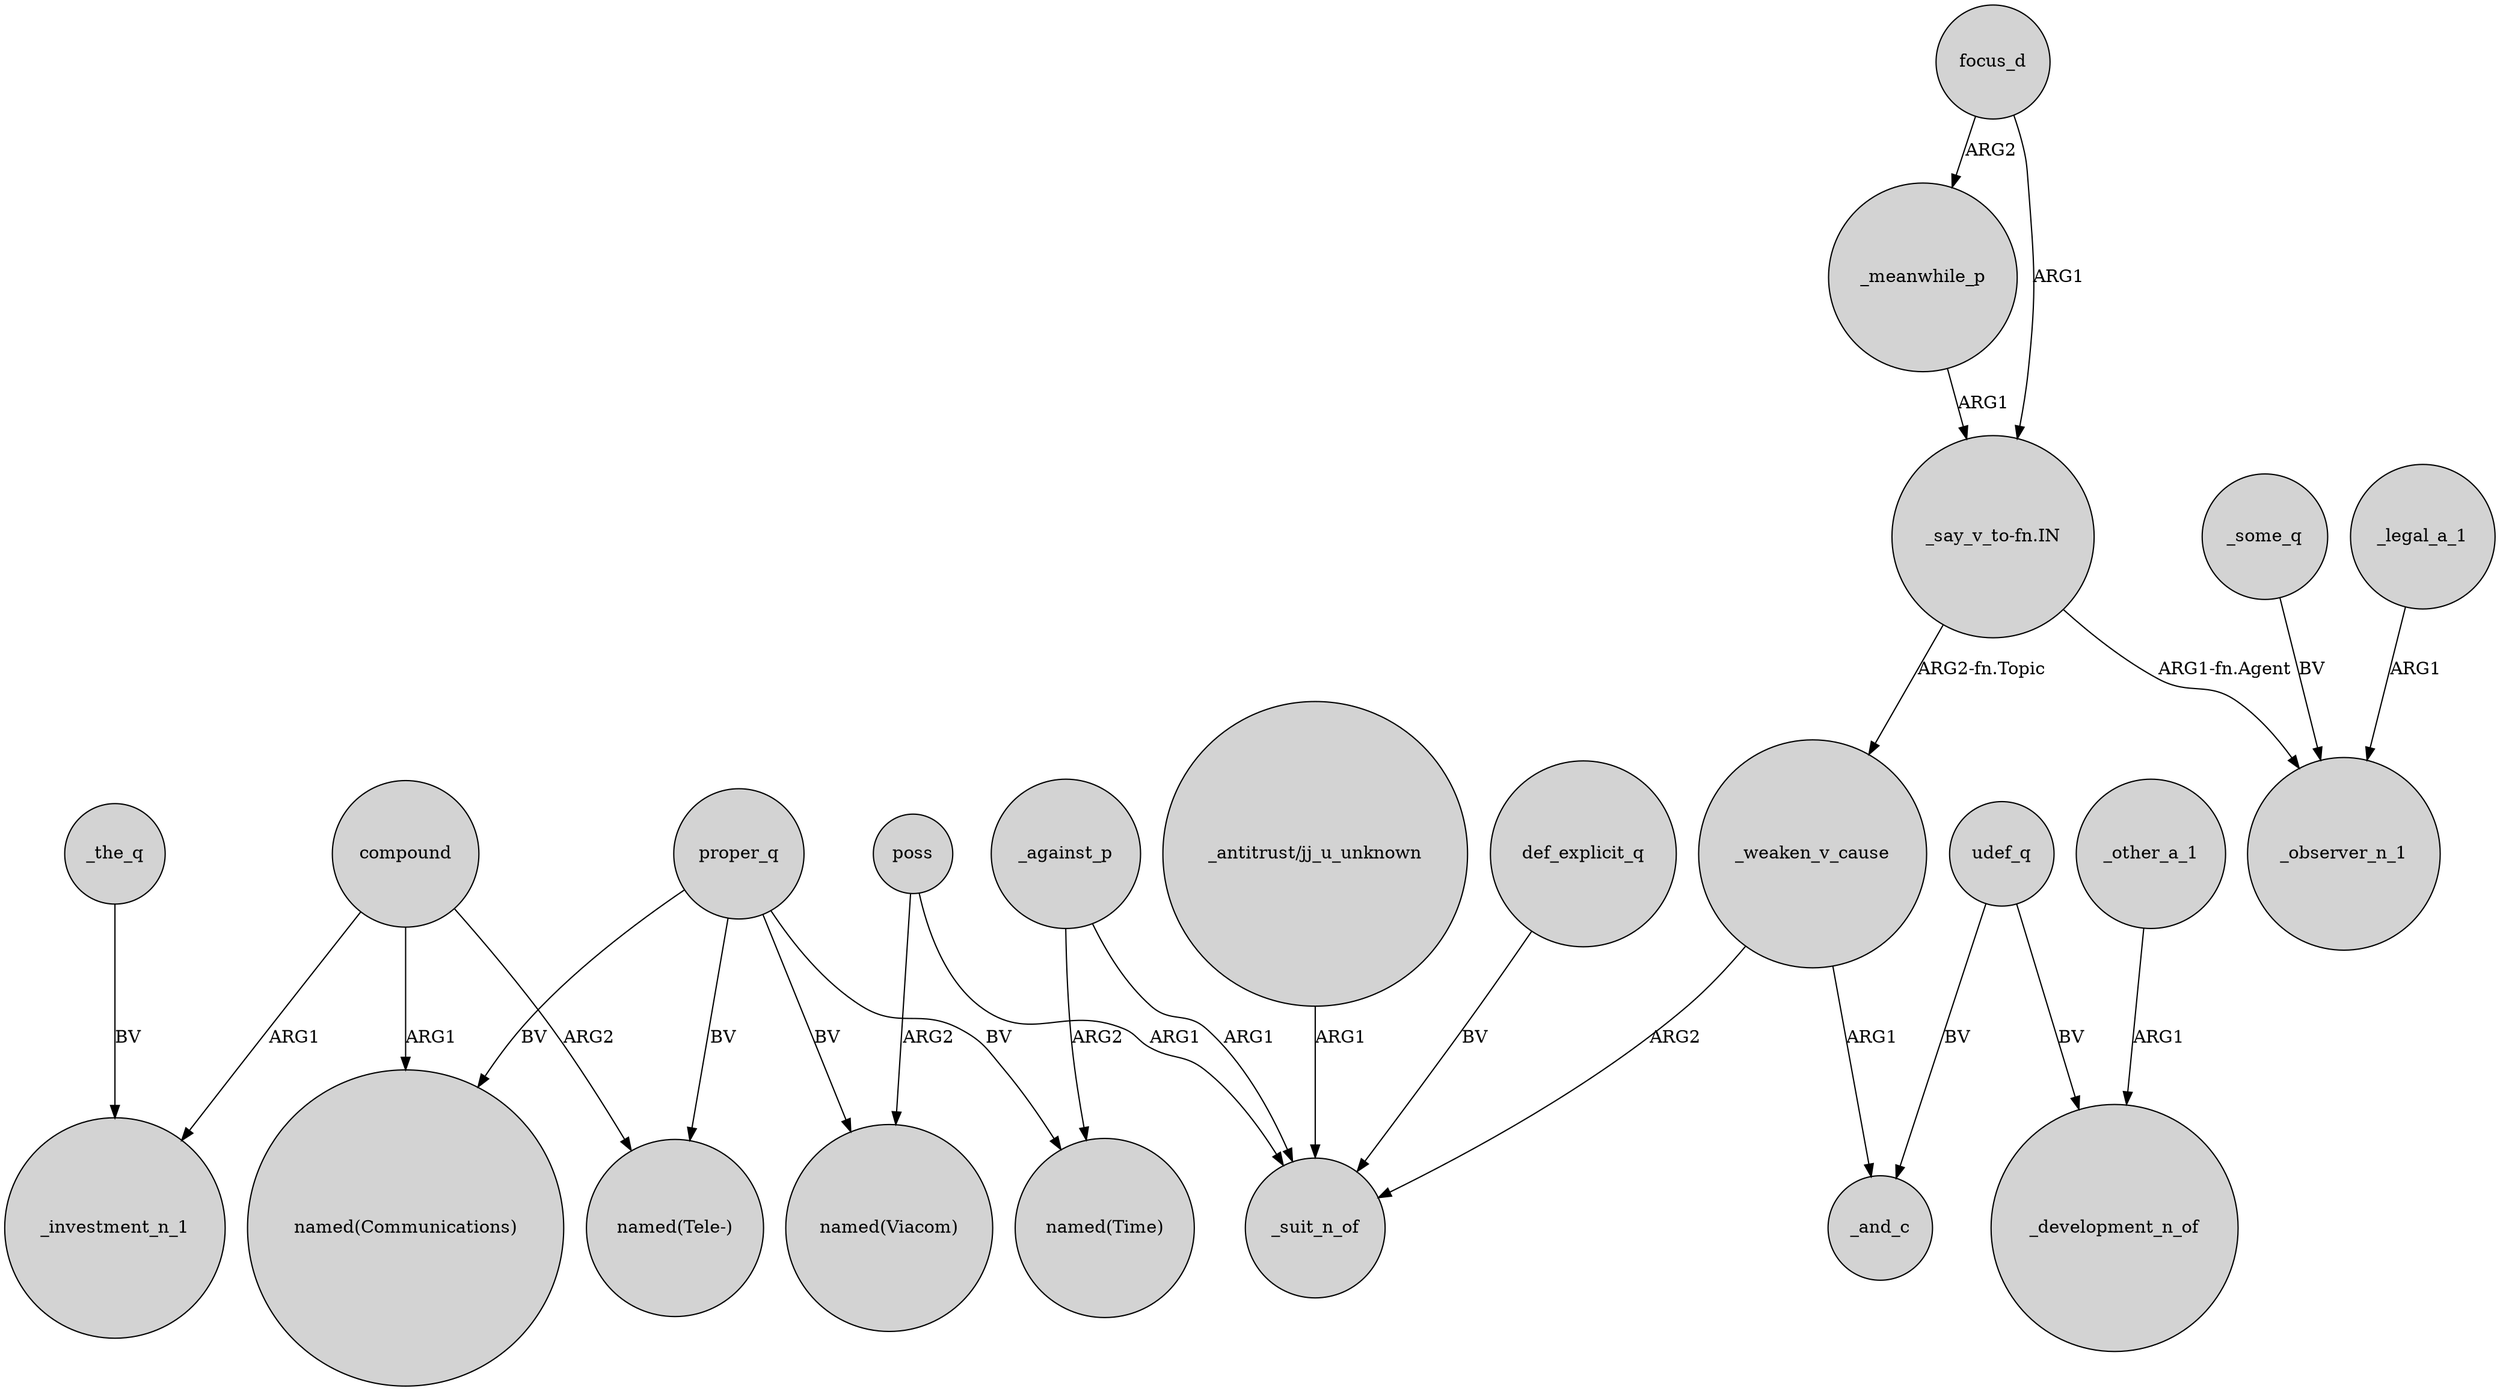 digraph {
	node [shape=circle style=filled]
	proper_q -> "named(Communications)" [label=BV]
	proper_q -> "named(Tele-)" [label=BV]
	def_explicit_q -> _suit_n_of [label=BV]
	_weaken_v_cause -> _suit_n_of [label=ARG2]
	_meanwhile_p -> "_say_v_to-fn.IN" [label=ARG1]
	compound -> "named(Communications)" [label=ARG1]
	compound -> _investment_n_1 [label=ARG1]
	_some_q -> _observer_n_1 [label=BV]
	focus_d -> _meanwhile_p [label=ARG2]
	poss -> _suit_n_of [label=ARG1]
	"_say_v_to-fn.IN" -> _weaken_v_cause [label="ARG2-fn.Topic"]
	_weaken_v_cause -> _and_c [label=ARG1]
	"_say_v_to-fn.IN" -> _observer_n_1 [label="ARG1-fn.Agent"]
	poss -> "named(Viacom)" [label=ARG2]
	udef_q -> _development_n_of [label=BV]
	_against_p -> "named(Time)" [label=ARG2]
	_other_a_1 -> _development_n_of [label=ARG1]
	_against_p -> _suit_n_of [label=ARG1]
	"_antitrust/jj_u_unknown" -> _suit_n_of [label=ARG1]
	proper_q -> "named(Time)" [label=BV]
	_the_q -> _investment_n_1 [label=BV]
	proper_q -> "named(Viacom)" [label=BV]
	udef_q -> _and_c [label=BV]
	compound -> "named(Tele-)" [label=ARG2]
	focus_d -> "_say_v_to-fn.IN" [label=ARG1]
	_legal_a_1 -> _observer_n_1 [label=ARG1]
}
